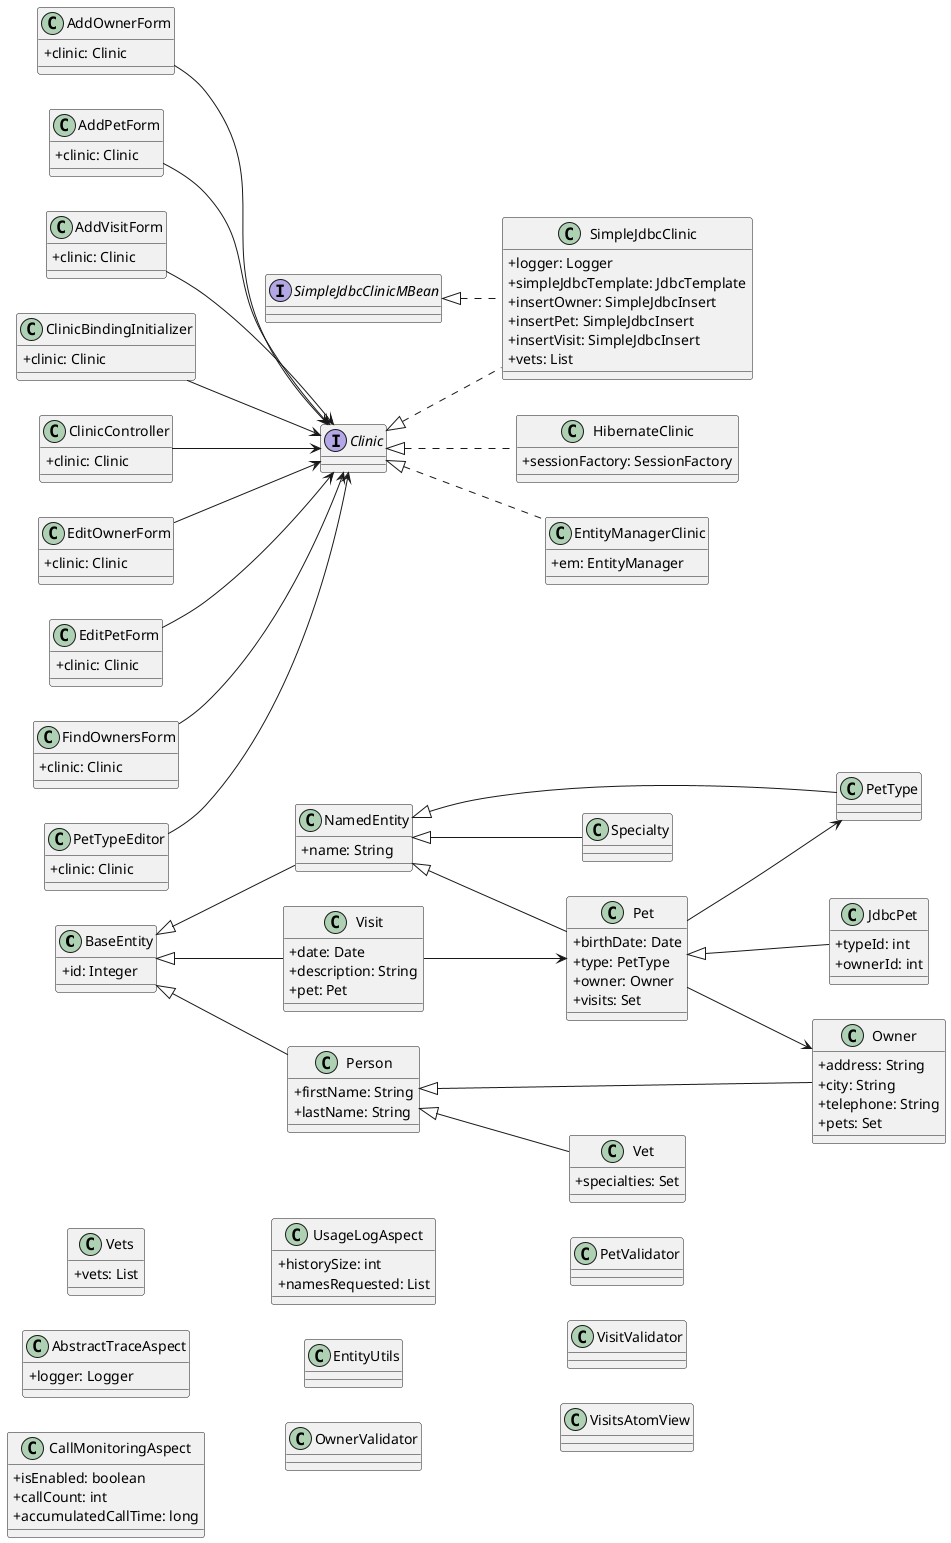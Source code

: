 @startuml
skinparam classAttributeIconSize 0
left to right direction
class BaseEntity {
  + id: Integer
}
interface Clinic {
}
class NamedEntity {
  + name: String
}
class Owner {
  + address: String
  + city: String
  + telephone: String
  + pets: Set
}
class Person {
  + firstName: String
  + lastName: String
}
class Pet {
  + birthDate: Date
  + type: PetType
  + owner: Owner
  + visits: Set
}
class PetType {
}
class Specialty {
}
class Vet {
  + specialties: Set
}
class Vets {
  + vets: List
}
class Visit {
  + date: Date
  + description: String
  + pet: Pet
}
class AbstractTraceAspect {
  + logger: Logger
}
class CallMonitoringAspect {
  + isEnabled: boolean
  + callCount: int
  + accumulatedCallTime: long
}
class UsageLogAspect {
  + historySize: int
  + namesRequested: List
}
class HibernateClinic {
  + sessionFactory: SessionFactory
}
class JdbcPet {
  + typeId: int
  + ownerId: int
}
class SimpleJdbcClinic {
  + logger: Logger
  + simpleJdbcTemplate: JdbcTemplate
  + insertOwner: SimpleJdbcInsert
  + insertPet: SimpleJdbcInsert
  + insertVisit: SimpleJdbcInsert
  + vets: List
}
interface SimpleJdbcClinicMBean {
}
class EntityManagerClinic {
  + em: EntityManager
}
class EntityUtils {
}
class OwnerValidator {
}
class PetValidator {
}
class VisitValidator {
}
class AddOwnerForm {
  + clinic: Clinic
}
class AddPetForm {
  + clinic: Clinic
}
class AddVisitForm {
  + clinic: Clinic
}
class ClinicBindingInitializer {
  + clinic: Clinic
}
class ClinicController {
  + clinic: Clinic
}
class EditOwnerForm {
  + clinic: Clinic
}
class EditPetForm {
  + clinic: Clinic
}
class FindOwnersForm {
  + clinic: Clinic
}
class PetTypeEditor {
  + clinic: Clinic
}
class VisitsAtomView {
}
AddOwnerForm --> Clinic
AddPetForm --> Clinic
AddVisitForm --> Clinic
BaseEntity <|-- NamedEntity
BaseEntity <|-- Person
BaseEntity <|-- Visit
Clinic <|.. EntityManagerClinic
Clinic <|.. HibernateClinic
Clinic <|.. SimpleJdbcClinic
ClinicBindingInitializer --> Clinic
ClinicController --> Clinic
EditOwnerForm --> Clinic
EditPetForm --> Clinic
FindOwnersForm --> Clinic
NamedEntity <|-- Pet
NamedEntity <|-- PetType
NamedEntity <|-- Specialty
Person <|-- Owner
Person <|-- Vet
Pet --> Owner
Pet --> PetType
Pet <|-- JdbcPet
PetTypeEditor --> Clinic
SimpleJdbcClinicMBean <|.. SimpleJdbcClinic
Visit --> Pet
@enduml